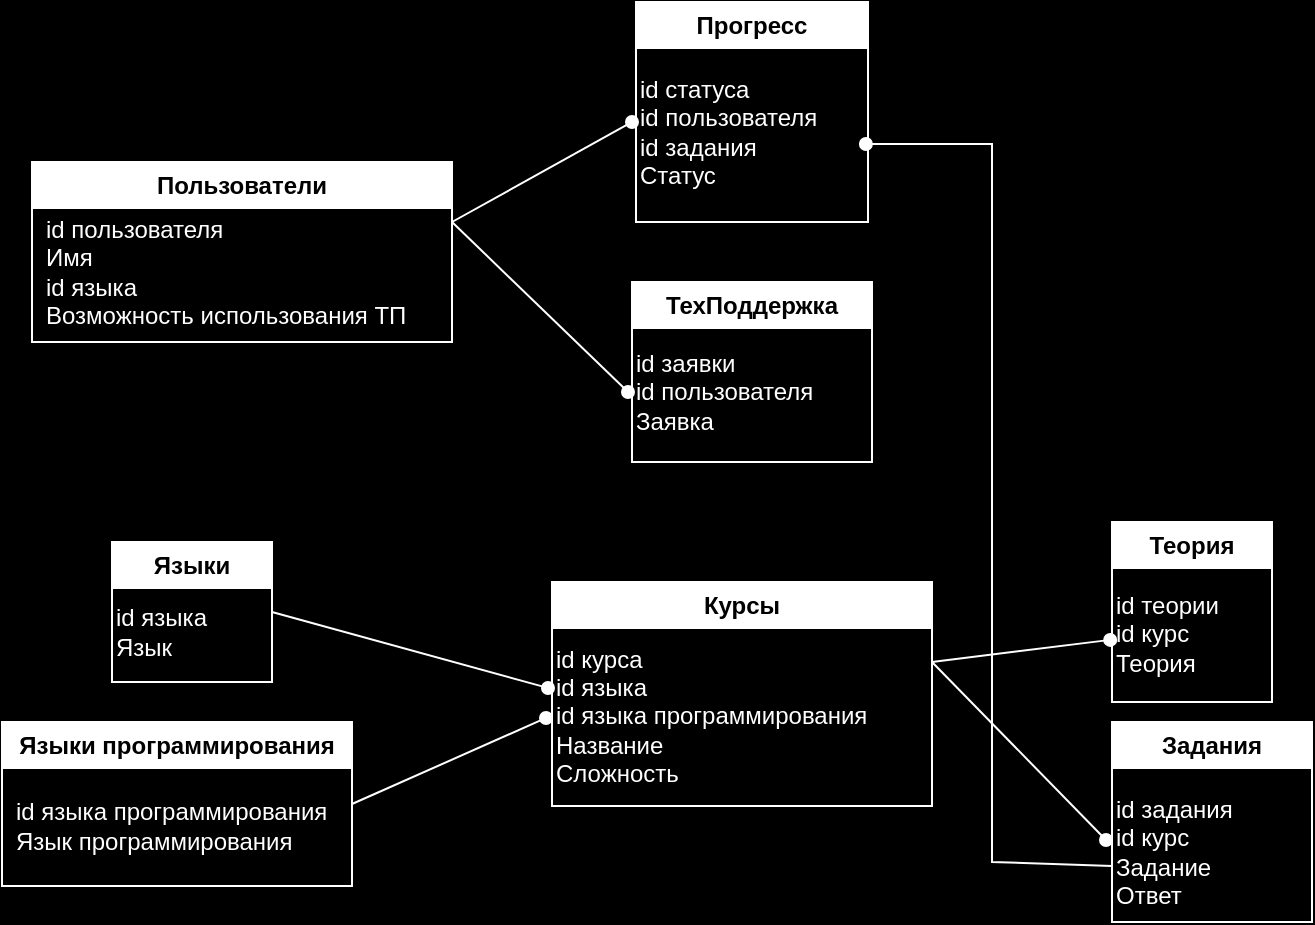 <mxfile version="22.1.18" type="device">
  <diagram name="Страница — 1" id="4iQLaL3U6m3UiRJf8xDy">
    <mxGraphModel dx="291" dy="157" grid="0" gridSize="10" guides="1" tooltips="1" connect="1" arrows="1" fold="1" page="0" pageScale="1" pageWidth="827" pageHeight="1169" background="#000000" math="0" shadow="0">
      <root>
        <mxCell id="0" />
        <mxCell id="1" parent="0" />
        <mxCell id="gLL-6p7I-ZL1emImGpAk-1" value="Пользователи" style="swimlane;whiteSpace=wrap;html=1;strokeColor=#FFFFFF;fontColor=#000000;" parent="1" vertex="1">
          <mxGeometry x="40" y="140" width="210" height="90" as="geometry" />
        </mxCell>
        <mxCell id="gLL-6p7I-ZL1emImGpAk-7" value="id пользователя&lt;br&gt;Имя&lt;br&gt;id языка&lt;br&gt;Возможность использования ТП" style="text;html=1;align=left;verticalAlign=middle;resizable=0;points=[];autosize=1;strokeColor=none;fillColor=none;fontColor=#FFFFFF;" parent="gLL-6p7I-ZL1emImGpAk-1" vertex="1">
          <mxGeometry x="5" y="20" width="200" height="70" as="geometry" />
        </mxCell>
        <mxCell id="gLL-6p7I-ZL1emImGpAk-2" value="Прогресс" style="swimlane;whiteSpace=wrap;html=1;strokeColor=#FFFFFF;fontColor=#000000;" parent="1" vertex="1">
          <mxGeometry x="342" y="60" width="116" height="110" as="geometry" />
        </mxCell>
        <mxCell id="gLL-6p7I-ZL1emImGpAk-8" value="id статуса&lt;br&gt;id пользователя&lt;br&gt;id задания&lt;br&gt;Статус" style="text;html=1;align=left;verticalAlign=middle;resizable=0;points=[];autosize=1;strokeColor=none;fillColor=none;fontColor=#FFFFFF;" parent="gLL-6p7I-ZL1emImGpAk-2" vertex="1">
          <mxGeometry y="30" width="110" height="70" as="geometry" />
        </mxCell>
        <mxCell id="gLL-6p7I-ZL1emImGpAk-3" value="Курсы" style="swimlane;whiteSpace=wrap;html=1;strokeColor=#FFFFFF;fontColor=#000000;" parent="1" vertex="1">
          <mxGeometry x="300" y="350" width="190" height="112" as="geometry" />
        </mxCell>
        <mxCell id="gLL-6p7I-ZL1emImGpAk-10" value="id курса&lt;br&gt;id языка&lt;br&gt;id языка программирования&lt;br&gt;Название&lt;br&gt;Сложность" style="text;html=1;align=left;verticalAlign=middle;resizable=0;points=[];autosize=1;strokeColor=none;fillColor=none;fontColor=#FFFFFF;" parent="gLL-6p7I-ZL1emImGpAk-3" vertex="1">
          <mxGeometry y="22" width="180" height="90" as="geometry" />
        </mxCell>
        <mxCell id="gLL-6p7I-ZL1emImGpAk-4" value="Языки программирования" style="swimlane;whiteSpace=wrap;html=1;strokeColor=#FFFFFF;fontColor=#000000;" parent="1" vertex="1">
          <mxGeometry x="25" y="420" width="175" height="82" as="geometry" />
        </mxCell>
        <mxCell id="gLL-6p7I-ZL1emImGpAk-12" value="id языка программирования&lt;br&gt;Язык программирования" style="text;html=1;align=left;verticalAlign=middle;resizable=0;points=[];autosize=1;strokeColor=none;fillColor=none;fontColor=#FFFFFF;" parent="gLL-6p7I-ZL1emImGpAk-4" vertex="1">
          <mxGeometry x="5" y="32" width="180" height="40" as="geometry" />
        </mxCell>
        <mxCell id="gLL-6p7I-ZL1emImGpAk-5" value="Языки" style="swimlane;whiteSpace=wrap;html=1;strokeColor=#FFFFFF;fontColor=#000000;" parent="1" vertex="1">
          <mxGeometry x="80" y="330" width="80" height="70" as="geometry" />
        </mxCell>
        <mxCell id="gLL-6p7I-ZL1emImGpAk-11" value="id языка&lt;br&gt;Язык" style="text;html=1;align=left;verticalAlign=middle;resizable=0;points=[];autosize=1;strokeColor=none;fillColor=none;fontColor=#FFFFFF;" parent="gLL-6p7I-ZL1emImGpAk-5" vertex="1">
          <mxGeometry y="25" width="70" height="40" as="geometry" />
        </mxCell>
        <mxCell id="gLL-6p7I-ZL1emImGpAk-6" value="ТехПоддержка" style="swimlane;whiteSpace=wrap;html=1;strokeColor=#FFFFFF;fontColor=#000000;" parent="1" vertex="1">
          <mxGeometry x="340" y="200" width="120" height="90" as="geometry" />
        </mxCell>
        <mxCell id="gLL-6p7I-ZL1emImGpAk-9" value="id заявки&lt;br&gt;id пользователя&lt;br&gt;Заявка" style="text;html=1;align=left;verticalAlign=middle;resizable=0;points=[];autosize=1;strokeColor=none;fillColor=none;fontColor=#FFFFFF;" parent="gLL-6p7I-ZL1emImGpAk-6" vertex="1">
          <mxGeometry y="25" width="110" height="60" as="geometry" />
        </mxCell>
        <mxCell id="gLL-6p7I-ZL1emImGpAk-13" value="Теория" style="swimlane;whiteSpace=wrap;html=1;strokeColor=#FFFFFF;fontColor=#000000;" parent="1" vertex="1">
          <mxGeometry x="580" y="320" width="80" height="90" as="geometry" />
        </mxCell>
        <mxCell id="gLL-6p7I-ZL1emImGpAk-14" value="id теории&lt;br&gt;id курс&lt;br&gt;Теория" style="text;html=1;align=left;verticalAlign=middle;resizable=0;points=[];autosize=1;strokeColor=none;fillColor=none;fontColor=#FFFFFF;" parent="gLL-6p7I-ZL1emImGpAk-13" vertex="1">
          <mxGeometry y="26" width="70" height="60" as="geometry" />
        </mxCell>
        <mxCell id="gLL-6p7I-ZL1emImGpAk-15" value="Задания" style="swimlane;whiteSpace=wrap;html=1;strokeColor=#FFFFFF;fontColor=#000000;" parent="1" vertex="1">
          <mxGeometry x="580" y="420" width="100" height="100" as="geometry" />
        </mxCell>
        <mxCell id="gLL-6p7I-ZL1emImGpAk-16" value="id задания&lt;br&gt;id курс&lt;br&gt;Задание&lt;br&gt;Ответ" style="text;html=1;align=left;verticalAlign=middle;resizable=0;points=[];autosize=1;strokeColor=none;fillColor=none;fontColor=#FFFFFF;" parent="gLL-6p7I-ZL1emImGpAk-15" vertex="1">
          <mxGeometry y="30" width="80" height="70" as="geometry" />
        </mxCell>
        <mxCell id="gLL-6p7I-ZL1emImGpAk-17" value="" style="html=1;verticalAlign=bottom;startArrow=oval;startFill=1;endArrow=none;curved=0;rounded=0;endFill=0;entryX=1;entryY=0.5;entryDx=0;entryDy=0;strokeColor=#FFFFFF;fontColor=#FFFFFF;" parent="1" target="gLL-6p7I-ZL1emImGpAk-5" edge="1">
          <mxGeometry width="60" relative="1" as="geometry">
            <mxPoint x="298" y="403" as="sourcePoint" />
            <mxPoint x="260" y="400" as="targetPoint" />
          </mxGeometry>
        </mxCell>
        <mxCell id="gLL-6p7I-ZL1emImGpAk-18" value="" style="html=1;verticalAlign=bottom;startArrow=oval;startFill=1;endArrow=none;curved=0;rounded=0;endFill=0;entryX=1;entryY=0.5;entryDx=0;entryDy=0;strokeColor=#FFFFFF;fontColor=#FFFFFF;" parent="1" target="gLL-6p7I-ZL1emImGpAk-4" edge="1">
          <mxGeometry width="60" relative="1" as="geometry">
            <mxPoint x="297" y="418" as="sourcePoint" />
            <mxPoint x="230" y="462.5" as="targetPoint" />
          </mxGeometry>
        </mxCell>
        <mxCell id="gLL-6p7I-ZL1emImGpAk-19" value="" style="html=1;verticalAlign=bottom;startArrow=oval;startFill=1;endArrow=none;curved=0;rounded=0;endFill=0;exitX=-0.013;exitY=0.549;exitDx=0;exitDy=0;exitPerimeter=0;strokeColor=#FFFFFF;fontColor=#FFFFFF;" parent="1" source="gLL-6p7I-ZL1emImGpAk-14" edge="1">
          <mxGeometry width="60" relative="1" as="geometry">
            <mxPoint x="731" y="277" as="sourcePoint" />
            <mxPoint x="490" y="390" as="targetPoint" />
          </mxGeometry>
        </mxCell>
        <mxCell id="gLL-6p7I-ZL1emImGpAk-20" value="" style="html=1;verticalAlign=bottom;startArrow=oval;startFill=1;endArrow=none;curved=0;rounded=0;endFill=0;strokeColor=#FFFFFF;fontColor=#FFFFFF;" parent="1" edge="1">
          <mxGeometry width="60" relative="1" as="geometry">
            <mxPoint x="577" y="479" as="sourcePoint" />
            <mxPoint x="490" y="390" as="targetPoint" />
          </mxGeometry>
        </mxCell>
        <mxCell id="gLL-6p7I-ZL1emImGpAk-21" value="" style="html=1;verticalAlign=bottom;startArrow=oval;startFill=1;endArrow=none;curved=0;rounded=0;endFill=0;strokeColor=#FFFFFF;fontColor=#FFFFFF;" parent="1" edge="1">
          <mxGeometry width="60" relative="1" as="geometry">
            <mxPoint x="338" y="255" as="sourcePoint" />
            <mxPoint x="250" y="170" as="targetPoint" />
          </mxGeometry>
        </mxCell>
        <mxCell id="gLL-6p7I-ZL1emImGpAk-22" value="" style="html=1;verticalAlign=bottom;startArrow=oval;startFill=1;endArrow=none;curved=0;rounded=0;endFill=0;strokeColor=#FFFFFF;fontColor=#FFFFFF;" parent="1" edge="1">
          <mxGeometry width="60" relative="1" as="geometry">
            <mxPoint x="340" y="120" as="sourcePoint" />
            <mxPoint x="250" y="170" as="targetPoint" />
          </mxGeometry>
        </mxCell>
        <mxCell id="gLL-6p7I-ZL1emImGpAk-23" value="" style="html=1;verticalAlign=bottom;startArrow=oval;startFill=1;endArrow=none;curved=0;rounded=0;endFill=0;exitX=1.045;exitY=0.586;exitDx=0;exitDy=0;exitPerimeter=0;entryX=0;entryY=0.6;entryDx=0;entryDy=0;entryPerimeter=0;strokeColor=#FFFFFF;fontColor=#FFFFFF;" parent="1" source="gLL-6p7I-ZL1emImGpAk-8" target="gLL-6p7I-ZL1emImGpAk-16" edge="1">
          <mxGeometry width="60" relative="1" as="geometry">
            <mxPoint x="611" y="118" as="sourcePoint" />
            <mxPoint x="520" y="510" as="targetPoint" />
            <Array as="points">
              <mxPoint x="520" y="131" />
              <mxPoint x="520" y="490" />
            </Array>
          </mxGeometry>
        </mxCell>
      </root>
    </mxGraphModel>
  </diagram>
</mxfile>
